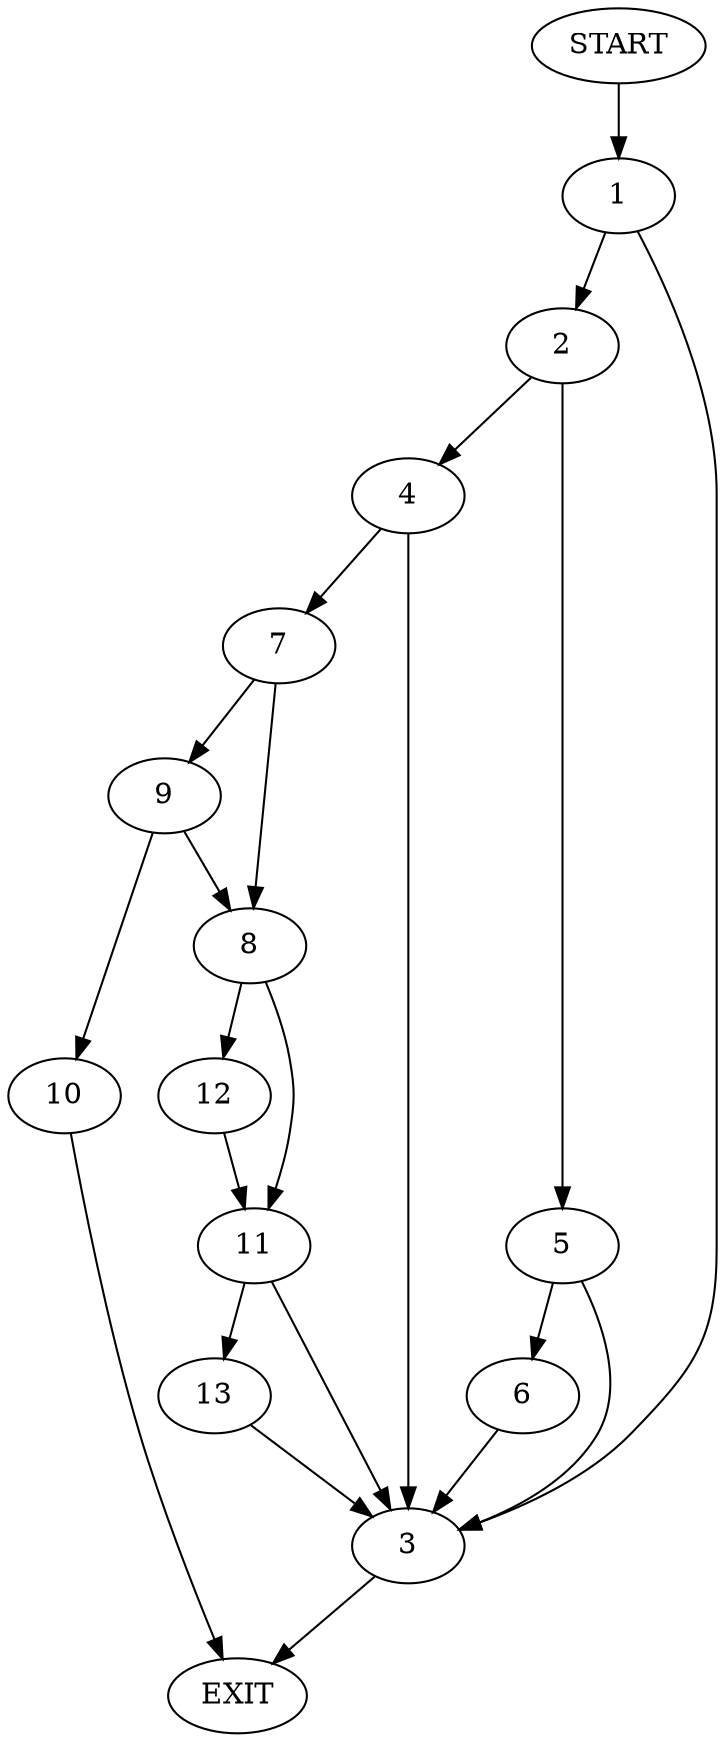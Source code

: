 digraph {
0 [label="START"]
14 [label="EXIT"]
0 -> 1
1 -> 2
1 -> 3
3 -> 14
2 -> 4
2 -> 5
5 -> 6
5 -> 3
4 -> 3
4 -> 7
6 -> 3
7 -> 8
7 -> 9
9 -> 10
9 -> 8
8 -> 11
8 -> 12
10 -> 14
11 -> 3
11 -> 13
12 -> 11
13 -> 3
}
